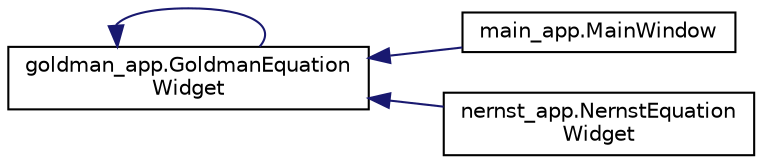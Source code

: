 digraph "Graphical Class Hierarchy"
{
  edge [fontname="Helvetica",fontsize="10",labelfontname="Helvetica",labelfontsize="10"];
  node [fontname="Helvetica",fontsize="10",shape=record];
  rankdir="LR";
  Node0 [label="QWidget",height=0.2,width=0.4,color="grey75", fillcolor="white", style="filled"];
  Node0 -> Node0 [dir="back",color="midnightblue",fontsize="10",style="solid",fontname="Helvetica"];
  Node0 [label="goldman_app.GoldmanEquation\lWidget",height=0.2,width=0.4,color="black", fillcolor="white", style="filled",URL="$classgoldman__app_1_1GoldmanEquationWidget.html"];
  Node0 -> Node2 [dir="back",color="midnightblue",fontsize="10",style="solid",fontname="Helvetica"];
  Node2 [label="main_app.MainWindow",height=0.2,width=0.4,color="black", fillcolor="white", style="filled",URL="$classmain__app_1_1MainWindow.html"];
  Node0 -> Node3 [dir="back",color="midnightblue",fontsize="10",style="solid",fontname="Helvetica"];
  Node3 [label="nernst_app.NernstEquation\lWidget",height=0.2,width=0.4,color="black", fillcolor="white", style="filled",URL="$classnernst__app_1_1NernstEquationWidget.html"];
}
